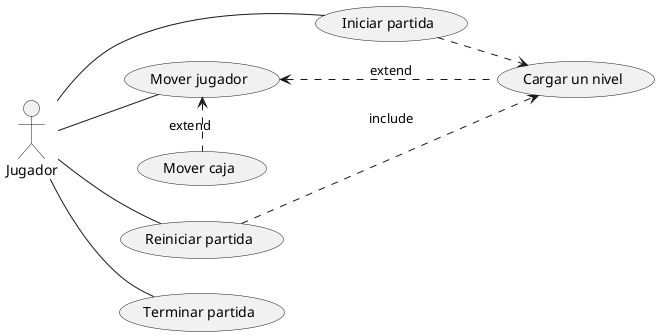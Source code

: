 @startuml sokoban
left to right direction
skinparam packageStyle rectangle
actor Jugador
(Iniciar partida) as iniciar
(Mover jugador) as moverj
(Cargar un nivel) as cargar

Jugador -- iniciar
Jugador -- moverj
Jugador -- (Reiniciar partida)
Jugador -- (Terminar partida)

iniciar .> cargar : include
moverj <. cargar : extend
(Reiniciar partida) -down.> cargar : include

moverj <. (Mover caja) : extend
@enduml